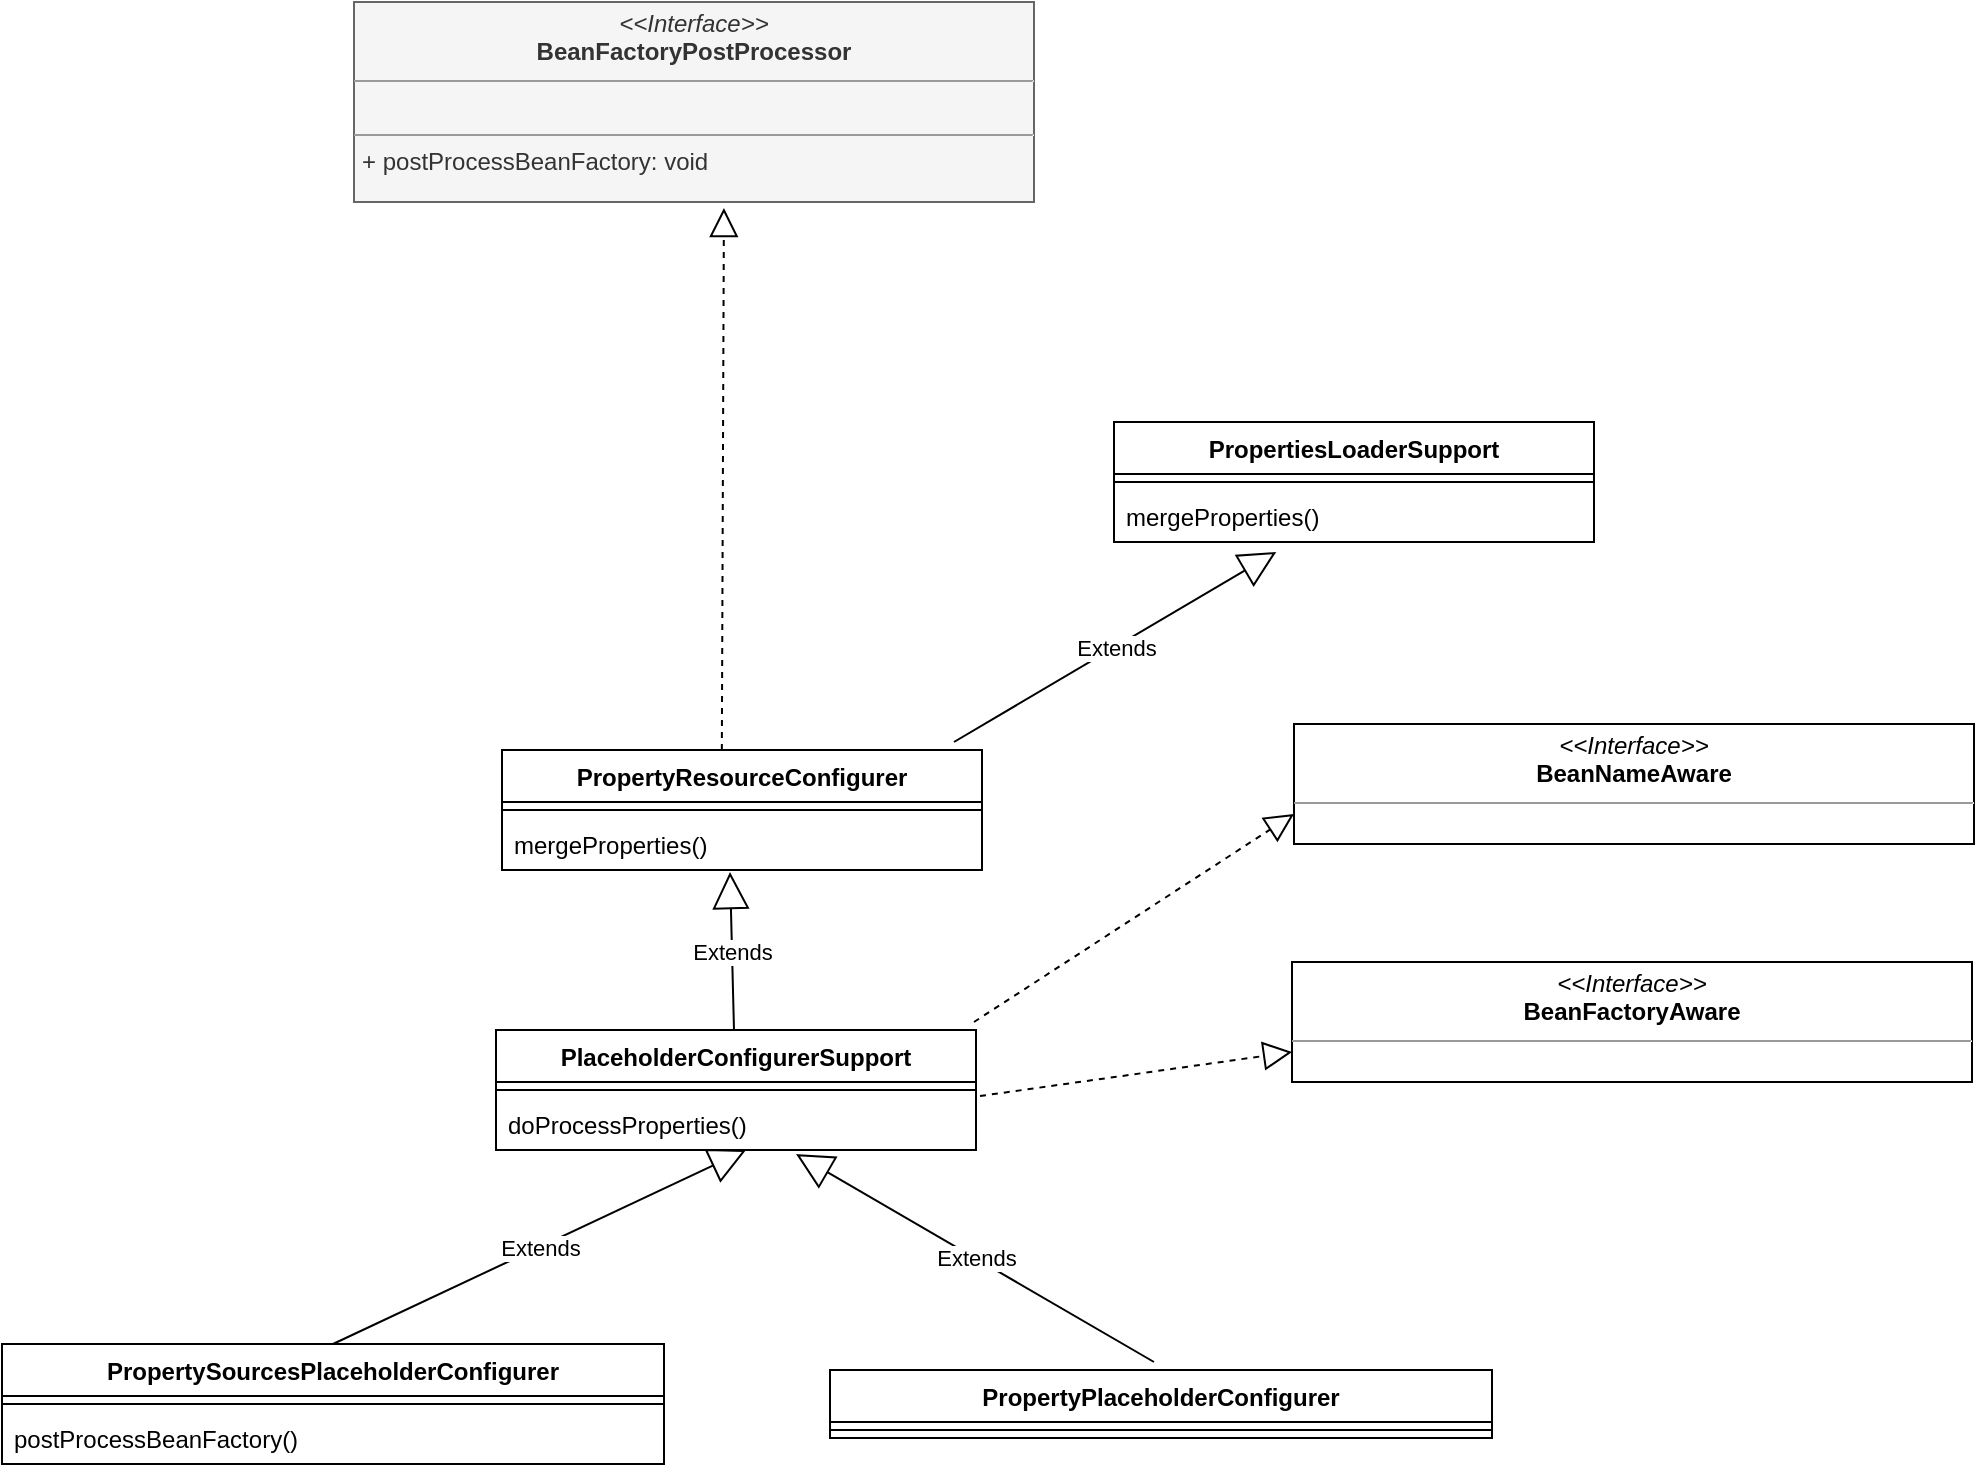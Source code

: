 <mxfile version="11.1.4" type="github"><diagram id="ZJmf6bCMYo0evQ2GeqxV" name="Page-1"><mxGraphModel dx="1971" dy="762" grid="1" gridSize="10" guides="1" tooltips="1" connect="1" arrows="1" fold="1" page="1" pageScale="1" pageWidth="827" pageHeight="1169" math="0" shadow="0"><root><mxCell id="0"/><mxCell id="1" parent="0"/><mxCell id="HEpFxcx1OqLthyORyL68-1" value="PropertiesLoaderSupport" style="swimlane;fontStyle=1;align=center;verticalAlign=top;childLayout=stackLayout;horizontal=1;startSize=26;horizontalStack=0;resizeParent=1;resizeParentMax=0;resizeLast=0;collapsible=1;marginBottom=0;" vertex="1" parent="1"><mxGeometry x="390" y="250" width="240" height="60" as="geometry"/></mxCell><mxCell id="HEpFxcx1OqLthyORyL68-3" value="" style="line;strokeWidth=1;fillColor=none;align=left;verticalAlign=middle;spacingTop=-1;spacingLeft=3;spacingRight=3;rotatable=0;labelPosition=right;points=[];portConstraint=eastwest;" vertex="1" parent="HEpFxcx1OqLthyORyL68-1"><mxGeometry y="26" width="240" height="8" as="geometry"/></mxCell><mxCell id="HEpFxcx1OqLthyORyL68-4" value="mergeProperties()" style="text;strokeColor=none;fillColor=none;align=left;verticalAlign=top;spacingLeft=4;spacingRight=4;overflow=hidden;rotatable=0;points=[[0,0.5],[1,0.5]];portConstraint=eastwest;" vertex="1" parent="HEpFxcx1OqLthyORyL68-1"><mxGeometry y="34" width="240" height="26" as="geometry"/></mxCell><mxCell id="HEpFxcx1OqLthyORyL68-8" value="PropertyResourceConfigurer" style="swimlane;fontStyle=1;align=center;verticalAlign=top;childLayout=stackLayout;horizontal=1;startSize=26;horizontalStack=0;resizeParent=1;resizeParentMax=0;resizeLast=0;collapsible=1;marginBottom=0;" vertex="1" parent="1"><mxGeometry x="84" y="414" width="240" height="60" as="geometry"/></mxCell><mxCell id="HEpFxcx1OqLthyORyL68-9" value="" style="line;strokeWidth=1;fillColor=none;align=left;verticalAlign=middle;spacingTop=-1;spacingLeft=3;spacingRight=3;rotatable=0;labelPosition=right;points=[];portConstraint=eastwest;" vertex="1" parent="HEpFxcx1OqLthyORyL68-8"><mxGeometry y="26" width="240" height="8" as="geometry"/></mxCell><mxCell id="HEpFxcx1OqLthyORyL68-10" value="mergeProperties()" style="text;strokeColor=none;fillColor=none;align=left;verticalAlign=top;spacingLeft=4;spacingRight=4;overflow=hidden;rotatable=0;points=[[0,0.5],[1,0.5]];portConstraint=eastwest;" vertex="1" parent="HEpFxcx1OqLthyORyL68-8"><mxGeometry y="34" width="240" height="26" as="geometry"/></mxCell><mxCell id="HEpFxcx1OqLthyORyL68-11" value="&lt;p style=&quot;margin: 0px ; margin-top: 4px ; text-align: center&quot;&gt;&lt;i&gt;&amp;lt;&amp;lt;Interface&amp;gt;&amp;gt;&lt;/i&gt;&lt;br&gt;&lt;b&gt;BeanFactoryPostProcessor&lt;/b&gt;&lt;/p&gt;&lt;hr size=&quot;1&quot;&gt;&lt;p style=&quot;margin: 0px ; margin-left: 4px&quot;&gt;&lt;br&gt;&lt;/p&gt;&lt;hr size=&quot;1&quot;&gt;&lt;p style=&quot;margin: 0px ; margin-left: 4px&quot;&gt;+ postProcessBeanFactory: void&lt;br&gt;&lt;/p&gt;" style="verticalAlign=top;align=left;overflow=fill;fontSize=12;fontFamily=Helvetica;html=1;fillColor=#f5f5f5;strokeColor=#666666;fontColor=#333333;" vertex="1" parent="1"><mxGeometry x="10" y="40" width="340" height="100" as="geometry"/></mxCell><mxCell id="HEpFxcx1OqLthyORyL68-12" value="" style="endArrow=block;dashed=1;endFill=0;endSize=12;html=1;entryX=0.544;entryY=1.03;entryDx=0;entryDy=0;entryPerimeter=0;exitX=0.458;exitY=0;exitDx=0;exitDy=0;exitPerimeter=0;" edge="1" parent="1" source="HEpFxcx1OqLthyORyL68-8" target="HEpFxcx1OqLthyORyL68-11"><mxGeometry width="160" relative="1" as="geometry"><mxPoint x="200" y="310" as="sourcePoint"/><mxPoint x="360" y="310" as="targetPoint"/></mxGeometry></mxCell><mxCell id="HEpFxcx1OqLthyORyL68-13" value="Extends" style="endArrow=block;endSize=16;endFill=0;html=1;entryX=0.338;entryY=1.192;entryDx=0;entryDy=0;entryPerimeter=0;" edge="1" parent="1" target="HEpFxcx1OqLthyORyL68-4"><mxGeometry width="160" relative="1" as="geometry"><mxPoint x="310" y="410" as="sourcePoint"/><mxPoint x="460" y="340" as="targetPoint"/></mxGeometry></mxCell><mxCell id="HEpFxcx1OqLthyORyL68-14" value="PlaceholderConfigurerSupport" style="swimlane;fontStyle=1;align=center;verticalAlign=top;childLayout=stackLayout;horizontal=1;startSize=26;horizontalStack=0;resizeParent=1;resizeParentMax=0;resizeLast=0;collapsible=1;marginBottom=0;" vertex="1" parent="1"><mxGeometry x="81" y="554" width="240" height="60" as="geometry"/></mxCell><mxCell id="HEpFxcx1OqLthyORyL68-15" value="" style="line;strokeWidth=1;fillColor=none;align=left;verticalAlign=middle;spacingTop=-1;spacingLeft=3;spacingRight=3;rotatable=0;labelPosition=right;points=[];portConstraint=eastwest;" vertex="1" parent="HEpFxcx1OqLthyORyL68-14"><mxGeometry y="26" width="240" height="8" as="geometry"/></mxCell><mxCell id="HEpFxcx1OqLthyORyL68-16" value="doProcessProperties()" style="text;strokeColor=none;fillColor=none;align=left;verticalAlign=top;spacingLeft=4;spacingRight=4;overflow=hidden;rotatable=0;points=[[0,0.5],[1,0.5]];portConstraint=eastwest;" vertex="1" parent="HEpFxcx1OqLthyORyL68-14"><mxGeometry y="34" width="240" height="26" as="geometry"/></mxCell><mxCell id="HEpFxcx1OqLthyORyL68-20" value="" style="endArrow=block;dashed=1;endFill=0;endSize=12;html=1;entryX=0;entryY=0.75;entryDx=0;entryDy=0;" edge="1" parent="HEpFxcx1OqLthyORyL68-14" target="HEpFxcx1OqLthyORyL68-18"><mxGeometry width="160" relative="1" as="geometry"><mxPoint x="239" y="-4" as="sourcePoint"/><mxPoint x="399" y="-4" as="targetPoint"/></mxGeometry></mxCell><mxCell id="HEpFxcx1OqLthyORyL68-17" value="Extends" style="endArrow=block;endSize=16;endFill=0;html=1;entryX=0.475;entryY=1.038;entryDx=0;entryDy=0;entryPerimeter=0;" edge="1" parent="1" target="HEpFxcx1OqLthyORyL68-10"><mxGeometry width="160" relative="1" as="geometry"><mxPoint x="200" y="554" as="sourcePoint"/><mxPoint x="205" y="476" as="targetPoint"/></mxGeometry></mxCell><mxCell id="HEpFxcx1OqLthyORyL68-18" value="&lt;p style=&quot;margin: 0px ; margin-top: 4px ; text-align: center&quot;&gt;&lt;i&gt;&amp;lt;&amp;lt;Interface&amp;gt;&amp;gt;&lt;/i&gt;&lt;br&gt;&lt;b&gt;BeanNameAware&lt;/b&gt;&lt;/p&gt;&lt;hr size=&quot;1&quot;&gt;&lt;p style=&quot;margin: 0px ; margin-left: 4px&quot;&gt;&lt;br&gt;&lt;/p&gt;&lt;hr size=&quot;1&quot;&gt;&lt;p style=&quot;margin: 0px ; margin-left: 4px&quot;&gt;&lt;br&gt;&lt;/p&gt;" style="verticalAlign=top;align=left;overflow=fill;fontSize=12;fontFamily=Helvetica;html=1;" vertex="1" parent="1"><mxGeometry x="480" y="401" width="340" height="60" as="geometry"/></mxCell><mxCell id="HEpFxcx1OqLthyORyL68-19" value="&lt;p style=&quot;margin: 0px ; margin-top: 4px ; text-align: center&quot;&gt;&lt;i&gt;&amp;lt;&amp;lt;Interface&amp;gt;&amp;gt;&lt;/i&gt;&lt;br&gt;&lt;b&gt;BeanFactoryAware&lt;/b&gt;&lt;/p&gt;&lt;hr size=&quot;1&quot;&gt;&lt;p style=&quot;margin: 0px ; margin-left: 4px&quot;&gt;&lt;br&gt;&lt;/p&gt;&lt;hr size=&quot;1&quot;&gt;&lt;p style=&quot;margin: 0px ; margin-left: 4px&quot;&gt;&lt;br&gt;&lt;/p&gt;" style="verticalAlign=top;align=left;overflow=fill;fontSize=12;fontFamily=Helvetica;html=1;" vertex="1" parent="1"><mxGeometry x="479" y="520" width="340" height="60" as="geometry"/></mxCell><mxCell id="HEpFxcx1OqLthyORyL68-21" value="" style="endArrow=block;dashed=1;endFill=0;endSize=12;html=1;entryX=0;entryY=0.75;entryDx=0;entryDy=0;" edge="1" parent="1" target="HEpFxcx1OqLthyORyL68-19"><mxGeometry width="160" relative="1" as="geometry"><mxPoint x="323" y="587" as="sourcePoint"/><mxPoint x="483" y="483" as="targetPoint"/></mxGeometry></mxCell><mxCell id="HEpFxcx1OqLthyORyL68-22" value="PropertySourcesPlaceholderConfigurer" style="swimlane;fontStyle=1;align=center;verticalAlign=top;childLayout=stackLayout;horizontal=1;startSize=26;horizontalStack=0;resizeParent=1;resizeParentMax=0;resizeLast=0;collapsible=1;marginBottom=0;" vertex="1" parent="1"><mxGeometry x="-166" y="711" width="331" height="60" as="geometry"/></mxCell><mxCell id="HEpFxcx1OqLthyORyL68-23" value="" style="line;strokeWidth=1;fillColor=none;align=left;verticalAlign=middle;spacingTop=-1;spacingLeft=3;spacingRight=3;rotatable=0;labelPosition=right;points=[];portConstraint=eastwest;" vertex="1" parent="HEpFxcx1OqLthyORyL68-22"><mxGeometry y="26" width="331" height="8" as="geometry"/></mxCell><mxCell id="HEpFxcx1OqLthyORyL68-24" value="postProcessBeanFactory()" style="text;strokeColor=none;fillColor=none;align=left;verticalAlign=top;spacingLeft=4;spacingRight=4;overflow=hidden;rotatable=0;points=[[0,0.5],[1,0.5]];portConstraint=eastwest;" vertex="1" parent="HEpFxcx1OqLthyORyL68-22"><mxGeometry y="34" width="331" height="26" as="geometry"/></mxCell><mxCell id="HEpFxcx1OqLthyORyL68-26" value="Extends" style="endArrow=block;endSize=16;endFill=0;html=1;exitX=0.5;exitY=0;exitDx=0;exitDy=0;entryX=0.521;entryY=1;entryDx=0;entryDy=0;entryPerimeter=0;" edge="1" parent="1" source="HEpFxcx1OqLthyORyL68-22" target="HEpFxcx1OqLthyORyL68-16"><mxGeometry width="160" relative="1" as="geometry"><mxPoint x="60" y="620" as="sourcePoint"/><mxPoint x="220" y="620" as="targetPoint"/></mxGeometry></mxCell><mxCell id="HEpFxcx1OqLthyORyL68-27" value="PropertyPlaceholderConfigurer" style="swimlane;fontStyle=1;align=center;verticalAlign=top;childLayout=stackLayout;horizontal=1;startSize=26;horizontalStack=0;resizeParent=1;resizeParentMax=0;resizeLast=0;collapsible=1;marginBottom=0;" vertex="1" parent="1"><mxGeometry x="248" y="724" width="331" height="34" as="geometry"/></mxCell><mxCell id="HEpFxcx1OqLthyORyL68-28" value="" style="line;strokeWidth=1;fillColor=none;align=left;verticalAlign=middle;spacingTop=-1;spacingLeft=3;spacingRight=3;rotatable=0;labelPosition=right;points=[];portConstraint=eastwest;" vertex="1" parent="HEpFxcx1OqLthyORyL68-27"><mxGeometry y="26" width="331" height="8" as="geometry"/></mxCell><mxCell id="HEpFxcx1OqLthyORyL68-30" value="Extends" style="endArrow=block;endSize=16;endFill=0;html=1;entryX=0.625;entryY=1.077;entryDx=0;entryDy=0;entryPerimeter=0;" edge="1" parent="1" target="HEpFxcx1OqLthyORyL68-16"><mxGeometry width="160" relative="1" as="geometry"><mxPoint x="410" y="720" as="sourcePoint"/><mxPoint x="240" y="620" as="targetPoint"/></mxGeometry></mxCell></root></mxGraphModel></diagram></mxfile>